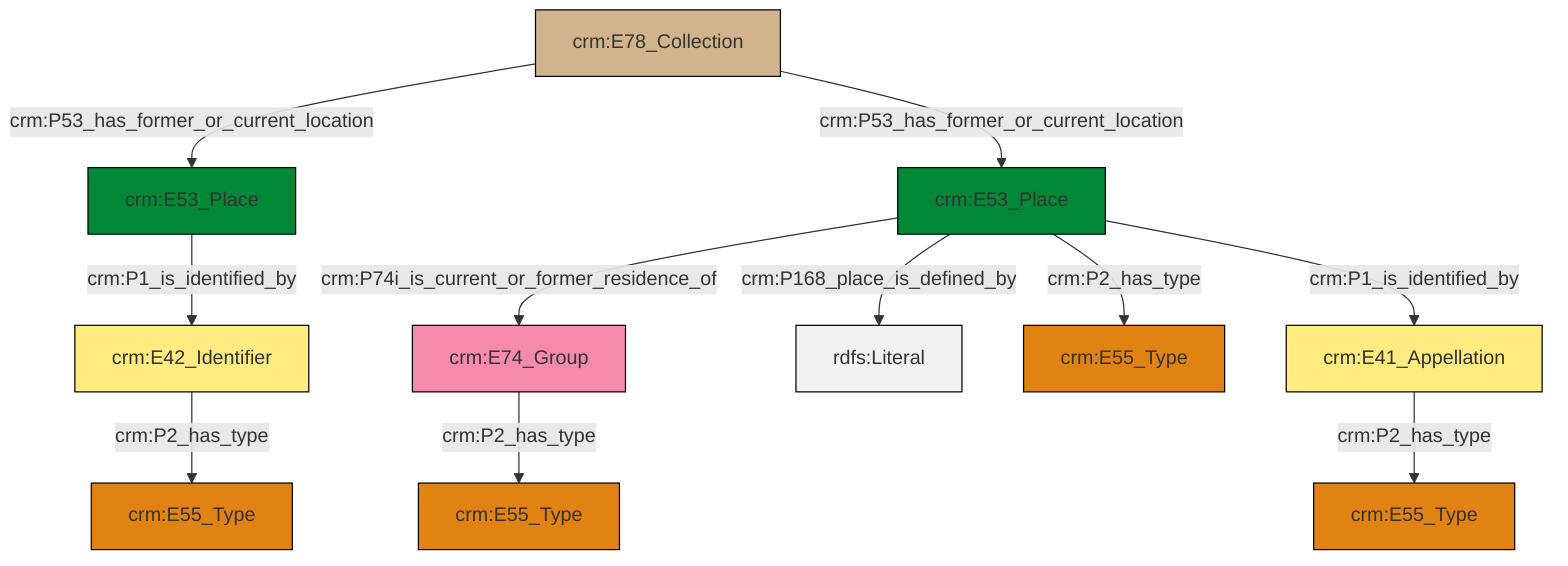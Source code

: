 graph TD
classDef Literal fill:#f2f2f2,stroke:#000000;
classDef CRM_Entity fill:#FFFFFF,stroke:#000000;
classDef Temporal_Entity fill:#00C9E6, stroke:#000000;
classDef Type fill:#E18312, stroke:#000000;
classDef Time-Span fill:#2C9C91, stroke:#000000;
classDef Appellation fill:#FFEB7F, stroke:#000000;
classDef Place fill:#008836, stroke:#000000;
classDef Persistent_Item fill:#B266B2, stroke:#000000;
classDef Conceptual_Object fill:#FFD700, stroke:#000000;
classDef Physical_Thing fill:#D2B48C, stroke:#000000;
classDef Actor fill:#f58aad, stroke:#000000;
classDef PC_Classes fill:#4ce600, stroke:#000000;
classDef Multi fill:#cccccc,stroke:#000000;

2["crm:E78_Collection"]:::Physical_Thing -->|crm:P53_has_former_or_current_location| 3["crm:E53_Place"]:::Place
3["crm:E53_Place"]:::Place -->|crm:P1_is_identified_by| 4["crm:E42_Identifier"]:::Appellation
7["crm:E53_Place"]:::Place -->|crm:P74i_is_current_or_former_residence_of| 8["crm:E74_Group"]:::Actor
4["crm:E42_Identifier"]:::Appellation -->|crm:P2_has_type| 14["crm:E55_Type"]:::Type
7["crm:E53_Place"]:::Place -->|crm:P168_place_is_defined_by| 15[rdfs:Literal]:::Literal
8["crm:E74_Group"]:::Actor -->|crm:P2_has_type| 9["crm:E55_Type"]:::Type
7["crm:E53_Place"]:::Place -->|crm:P2_has_type| 0["crm:E55_Type"]:::Type
2["crm:E78_Collection"]:::Physical_Thing -->|crm:P53_has_former_or_current_location| 7["crm:E53_Place"]:::Place
22["crm:E41_Appellation"]:::Appellation -->|crm:P2_has_type| 12["crm:E55_Type"]:::Type
7["crm:E53_Place"]:::Place -->|crm:P1_is_identified_by| 22["crm:E41_Appellation"]:::Appellation